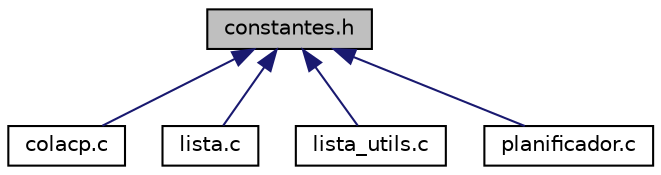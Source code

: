 digraph "constantes.h"
{
  edge [fontname="Helvetica",fontsize="10",labelfontname="Helvetica",labelfontsize="10"];
  node [fontname="Helvetica",fontsize="10",shape=record];
  Node1 [label="constantes.h",height=0.2,width=0.4,color="black", fillcolor="grey75", style="filled", fontcolor="black"];
  Node1 -> Node2 [dir="back",color="midnightblue",fontsize="10",style="solid",fontname="Helvetica"];
  Node2 [label="colacp.c",height=0.2,width=0.4,color="black", fillcolor="white", style="filled",URL="$colacp_8c.html"];
  Node1 -> Node3 [dir="back",color="midnightblue",fontsize="10",style="solid",fontname="Helvetica"];
  Node3 [label="lista.c",height=0.2,width=0.4,color="black", fillcolor="white", style="filled",URL="$lista_8c.html"];
  Node1 -> Node4 [dir="back",color="midnightblue",fontsize="10",style="solid",fontname="Helvetica"];
  Node4 [label="lista_utils.c",height=0.2,width=0.4,color="black", fillcolor="white", style="filled",URL="$lista__utils_8c.html"];
  Node1 -> Node5 [dir="back",color="midnightblue",fontsize="10",style="solid",fontname="Helvetica"];
  Node5 [label="planificador.c",height=0.2,width=0.4,color="black", fillcolor="white", style="filled",URL="$planificador_8c.html"];
}
